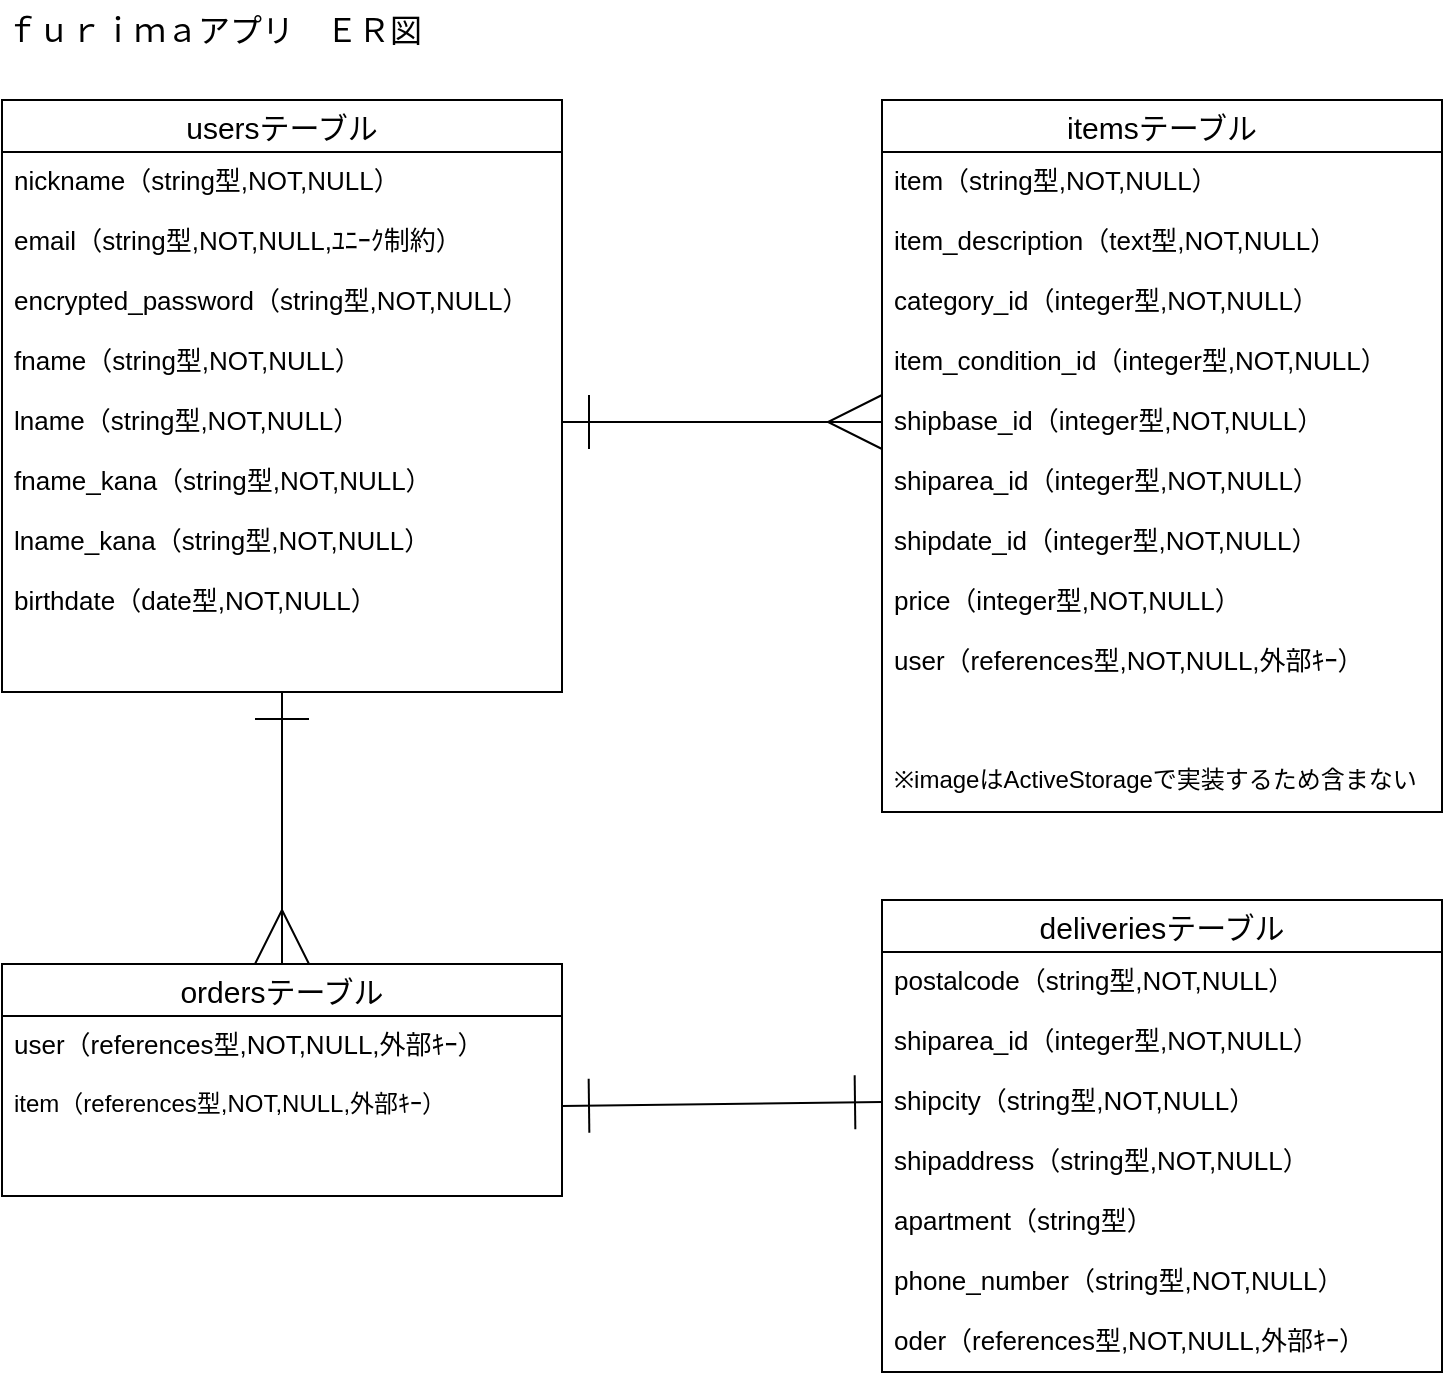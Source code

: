 <mxfile>
    <diagram id="BtwQTLx0f90h1iUq26De" name="ページ1">
        <mxGraphModel dx="983" dy="713" grid="1" gridSize="10" guides="1" tooltips="1" connect="1" arrows="1" fold="1" page="1" pageScale="1" pageWidth="827" pageHeight="1169" math="0" shadow="0">
            <root>
                <mxCell id="0"/>
                <mxCell id="1" parent="0"/>
                <mxCell id="46" style="edgeStyle=none;jumpSize=6;html=1;entryX=0.5;entryY=0;entryDx=0;entryDy=0;startArrow=ERone;startFill=0;endArrow=ERmany;endFill=0;startSize=25;endSize=25;" parent="1" source="2" target="23" edge="1">
                    <mxGeometry relative="1" as="geometry"/>
                </mxCell>
                <mxCell id="2" value="usersテーブル" style="swimlane;fontStyle=0;childLayout=stackLayout;horizontal=1;startSize=26;horizontalStack=0;resizeParent=1;resizeParentMax=0;resizeLast=0;collapsible=1;marginBottom=0;align=center;fontSize=15;" parent="1" vertex="1">
                    <mxGeometry x="40" y="80" width="280" height="296" as="geometry"/>
                </mxCell>
                <mxCell id="3" value="nickname（string型,NOT,NULL）" style="text;strokeColor=none;fillColor=none;spacingLeft=4;spacingRight=4;overflow=hidden;rotatable=0;points=[[0,0.5],[1,0.5]];portConstraint=eastwest;fontSize=13;" parent="2" vertex="1">
                    <mxGeometry y="26" width="280" height="30" as="geometry"/>
                </mxCell>
                <mxCell id="4" value="email（string型,NOT,NULL,ﾕﾆｰｸ制約）" style="text;strokeColor=none;fillColor=none;spacingLeft=4;spacingRight=4;overflow=hidden;rotatable=0;points=[[0,0.5],[1,0.5]];portConstraint=eastwest;fontSize=13;" parent="2" vertex="1">
                    <mxGeometry y="56" width="280" height="30" as="geometry"/>
                </mxCell>
                <mxCell id="5" value="encrypted_password（string型,NOT,NULL）" style="text;strokeColor=none;fillColor=none;spacingLeft=4;spacingRight=4;overflow=hidden;rotatable=0;points=[[0,0.5],[1,0.5]];portConstraint=eastwest;fontSize=13;" parent="2" vertex="1">
                    <mxGeometry y="86" width="280" height="30" as="geometry"/>
                </mxCell>
                <mxCell id="7" value="fname（string型,NOT,NULL）" style="text;strokeColor=none;fillColor=none;spacingLeft=4;spacingRight=4;overflow=hidden;rotatable=0;points=[[0,0.5],[1,0.5]];portConstraint=eastwest;fontSize=13;" parent="2" vertex="1">
                    <mxGeometry y="116" width="280" height="30" as="geometry"/>
                </mxCell>
                <mxCell id="6" value="lname（string型,NOT,NULL）" style="text;strokeColor=none;fillColor=none;spacingLeft=4;spacingRight=4;overflow=hidden;rotatable=0;points=[[0,0.5],[1,0.5]];portConstraint=eastwest;fontSize=13;" parent="2" vertex="1">
                    <mxGeometry y="146" width="280" height="30" as="geometry"/>
                </mxCell>
                <mxCell id="8" value="fname_kana（string型,NOT,NULL）" style="text;strokeColor=none;fillColor=none;spacingLeft=4;spacingRight=4;overflow=hidden;rotatable=0;points=[[0,0.5],[1,0.5]];portConstraint=eastwest;fontSize=13;" parent="2" vertex="1">
                    <mxGeometry y="176" width="280" height="30" as="geometry"/>
                </mxCell>
                <mxCell id="10" value="lname_kana（string型,NOT,NULL）" style="text;strokeColor=none;fillColor=none;spacingLeft=4;spacingRight=4;overflow=hidden;rotatable=0;points=[[0,0.5],[1,0.5]];portConstraint=eastwest;fontSize=13;" parent="2" vertex="1">
                    <mxGeometry y="206" width="280" height="30" as="geometry"/>
                </mxCell>
                <mxCell id="9" value="birthdate（date型,NOT,NULL）" style="text;strokeColor=none;fillColor=none;spacingLeft=4;spacingRight=4;overflow=hidden;rotatable=0;points=[[0,0.5],[1,0.5]];portConstraint=eastwest;fontSize=13;" parent="2" vertex="1">
                    <mxGeometry y="236" width="280" height="30" as="geometry"/>
                </mxCell>
                <mxCell id="39" style="text;strokeColor=none;fillColor=none;spacingLeft=4;spacingRight=4;overflow=hidden;rotatable=0;points=[[0,0.5],[1,0.5]];portConstraint=eastwest;fontSize=12;" parent="2" vertex="1">
                    <mxGeometry y="266" width="280" height="30" as="geometry"/>
                </mxCell>
                <mxCell id="11" value="itemsテーブル" style="swimlane;fontStyle=0;childLayout=stackLayout;horizontal=1;startSize=26;horizontalStack=0;resizeParent=1;resizeParentMax=0;resizeLast=0;collapsible=1;marginBottom=0;align=center;fontSize=15;" parent="1" vertex="1">
                    <mxGeometry x="480" y="80" width="280" height="356" as="geometry"/>
                </mxCell>
                <mxCell id="13" value="item（string型,NOT,NULL）" style="text;strokeColor=none;fillColor=none;spacingLeft=4;spacingRight=4;overflow=hidden;rotatable=0;points=[[0,0.5],[1,0.5]];portConstraint=eastwest;fontSize=13;" parent="11" vertex="1">
                    <mxGeometry y="26" width="280" height="30" as="geometry"/>
                </mxCell>
                <mxCell id="17" value="item_description（text型,NOT,NULL）" style="text;strokeColor=none;fillColor=none;spacingLeft=4;spacingRight=4;overflow=hidden;rotatable=0;points=[[0,0.5],[1,0.5]];portConstraint=eastwest;fontSize=13;" parent="11" vertex="1">
                    <mxGeometry y="56" width="280" height="30" as="geometry"/>
                </mxCell>
                <mxCell id="21" value="category_id（integer型,NOT,NULL）" style="text;strokeColor=none;fillColor=none;spacingLeft=4;spacingRight=4;overflow=hidden;rotatable=0;points=[[0,0.5],[1,0.5]];portConstraint=eastwest;fontSize=13;" parent="11" vertex="1">
                    <mxGeometry y="86" width="280" height="30" as="geometry"/>
                </mxCell>
                <mxCell id="20" value="item_condition_id（integer型,NOT,NULL）" style="text;strokeColor=none;fillColor=none;spacingLeft=4;spacingRight=4;overflow=hidden;rotatable=0;points=[[0,0.5],[1,0.5]];portConstraint=eastwest;fontSize=13;" parent="11" vertex="1">
                    <mxGeometry y="116" width="280" height="30" as="geometry"/>
                </mxCell>
                <mxCell id="19" value="shipbase_id（integer型,NOT,NULL）" style="text;strokeColor=none;fillColor=none;spacingLeft=4;spacingRight=4;overflow=hidden;rotatable=0;points=[[0,0.5],[1,0.5]];portConstraint=eastwest;fontSize=13;" parent="11" vertex="1">
                    <mxGeometry y="146" width="280" height="30" as="geometry"/>
                </mxCell>
                <mxCell id="18" value="shiparea_id（integer型,NOT,NULL）" style="text;strokeColor=none;fillColor=none;spacingLeft=4;spacingRight=4;overflow=hidden;rotatable=0;points=[[0,0.5],[1,0.5]];portConstraint=eastwest;fontSize=13;" parent="11" vertex="1">
                    <mxGeometry y="176" width="280" height="30" as="geometry"/>
                </mxCell>
                <mxCell id="16" value="shipdate_id（integer型,NOT,NULL）" style="text;strokeColor=none;fillColor=none;spacingLeft=4;spacingRight=4;overflow=hidden;rotatable=0;points=[[0,0.5],[1,0.5]];portConstraint=eastwest;fontSize=13;" parent="11" vertex="1">
                    <mxGeometry y="206" width="280" height="30" as="geometry"/>
                </mxCell>
                <mxCell id="15" value="price（integer型,NOT,NULL）" style="text;strokeColor=none;fillColor=none;spacingLeft=4;spacingRight=4;overflow=hidden;rotatable=0;points=[[0,0.5],[1,0.5]];portConstraint=eastwest;fontSize=13;" parent="11" vertex="1">
                    <mxGeometry y="236" width="280" height="30" as="geometry"/>
                </mxCell>
                <mxCell id="22" value="user（references型,NOT,NULL,外部ｷｰ）" style="text;strokeColor=none;fillColor=none;spacingLeft=4;spacingRight=4;overflow=hidden;rotatable=0;points=[[0,0.5],[1,0.5]];portConstraint=eastwest;fontSize=13;" parent="11" vertex="1">
                    <mxGeometry y="266" width="280" height="30" as="geometry"/>
                </mxCell>
                <mxCell id="53" style="text;strokeColor=none;fillColor=none;spacingLeft=4;spacingRight=4;overflow=hidden;rotatable=0;points=[[0,0.5],[1,0.5]];portConstraint=eastwest;fontSize=12;" parent="11" vertex="1">
                    <mxGeometry y="296" width="280" height="30" as="geometry"/>
                </mxCell>
                <mxCell id="52" value="※imageはActiveStorageで実装するため含まない" style="text;strokeColor=none;fillColor=none;spacingLeft=4;spacingRight=4;overflow=hidden;rotatable=0;points=[[0,0.5],[1,0.5]];portConstraint=eastwest;fontSize=12;" parent="11" vertex="1">
                    <mxGeometry y="326" width="280" height="30" as="geometry"/>
                </mxCell>
                <mxCell id="23" value="ordersテーブル" style="swimlane;fontStyle=0;childLayout=stackLayout;horizontal=1;startSize=26;horizontalStack=0;resizeParent=1;resizeParentMax=0;resizeLast=0;collapsible=1;marginBottom=0;align=center;fontSize=15;" parent="1" vertex="1">
                    <mxGeometry x="40" y="512" width="280" height="116" as="geometry"/>
                </mxCell>
                <mxCell id="24" value="user（references型,NOT,NULL,外部ｷｰ）" style="text;strokeColor=none;fillColor=none;spacingLeft=4;spacingRight=4;overflow=hidden;rotatable=0;points=[[0,0.5],[1,0.5]];portConstraint=eastwest;fontSize=13;" parent="23" vertex="1">
                    <mxGeometry y="26" width="280" height="30" as="geometry"/>
                </mxCell>
                <mxCell id="41" value="item（references型,NOT,NULL,外部ｷｰ）" style="text;strokeColor=none;fillColor=none;spacingLeft=4;spacingRight=4;overflow=hidden;rotatable=0;points=[[0,0.5],[1,0.5]];portConstraint=eastwest;fontSize=12;" parent="23" vertex="1">
                    <mxGeometry y="56" width="280" height="30" as="geometry"/>
                </mxCell>
                <mxCell id="42" style="text;strokeColor=none;fillColor=none;spacingLeft=4;spacingRight=4;overflow=hidden;rotatable=0;points=[[0,0.5],[1,0.5]];portConstraint=eastwest;fontSize=12;" parent="23" vertex="1">
                    <mxGeometry y="86" width="280" height="30" as="geometry"/>
                </mxCell>
                <mxCell id="27" value="deliveriesテーブル" style="swimlane;fontStyle=0;childLayout=stackLayout;horizontal=1;startSize=26;horizontalStack=0;resizeParent=1;resizeParentMax=0;resizeLast=0;collapsible=1;marginBottom=0;align=center;fontSize=15;" parent="1" vertex="1">
                    <mxGeometry x="480" y="480" width="280" height="236" as="geometry"/>
                </mxCell>
                <mxCell id="28" value="postalcode（string型,NOT,NULL）" style="text;strokeColor=none;fillColor=none;spacingLeft=4;spacingRight=4;overflow=hidden;rotatable=0;points=[[0,0.5],[1,0.5]];portConstraint=eastwest;fontSize=13;" parent="27" vertex="1">
                    <mxGeometry y="26" width="280" height="30" as="geometry"/>
                </mxCell>
                <mxCell id="29" value="shiparea_id（integer型,NOT,NULL）" style="text;strokeColor=none;fillColor=none;spacingLeft=4;spacingRight=4;overflow=hidden;rotatable=0;points=[[0,0.5],[1,0.5]];portConstraint=eastwest;fontSize=13;" parent="27" vertex="1">
                    <mxGeometry y="56" width="280" height="30" as="geometry"/>
                </mxCell>
                <mxCell id="35" value="shipcity（string型,NOT,NULL）" style="text;strokeColor=none;fillColor=none;spacingLeft=4;spacingRight=4;overflow=hidden;rotatable=0;points=[[0,0.5],[1,0.5]];portConstraint=eastwest;fontSize=13;" parent="27" vertex="1">
                    <mxGeometry y="86" width="280" height="30" as="geometry"/>
                </mxCell>
                <mxCell id="34" value="shipaddress（string型,NOT,NULL）" style="text;strokeColor=none;fillColor=none;spacingLeft=4;spacingRight=4;overflow=hidden;rotatable=0;points=[[0,0.5],[1,0.5]];portConstraint=eastwest;fontSize=13;" parent="27" vertex="1">
                    <mxGeometry y="116" width="280" height="30" as="geometry"/>
                </mxCell>
                <mxCell id="33" value="apartment（string型）" style="text;strokeColor=none;fillColor=none;spacingLeft=4;spacingRight=4;overflow=hidden;rotatable=0;points=[[0,0.5],[1,0.5]];portConstraint=eastwest;fontSize=13;" parent="27" vertex="1">
                    <mxGeometry y="146" width="280" height="30" as="geometry"/>
                </mxCell>
                <mxCell id="32" value="phone_number（string型,NOT,NULL）" style="text;strokeColor=none;fillColor=none;spacingLeft=4;spacingRight=4;overflow=hidden;rotatable=0;points=[[0,0.5],[1,0.5]];portConstraint=eastwest;fontSize=13;" parent="27" vertex="1">
                    <mxGeometry y="176" width="280" height="30" as="geometry"/>
                </mxCell>
                <mxCell id="31" value="oder（references型,NOT,NULL,外部ｷｰ）" style="text;strokeColor=none;fillColor=none;spacingLeft=4;spacingRight=4;overflow=hidden;rotatable=0;points=[[0,0.5],[1,0.5]];portConstraint=eastwest;fontSize=13;" parent="27" vertex="1">
                    <mxGeometry y="206" width="280" height="30" as="geometry"/>
                </mxCell>
                <mxCell id="44" style="edgeStyle=none;html=1;exitX=1;exitY=0.5;exitDx=0;exitDy=0;entryX=0;entryY=0.5;entryDx=0;entryDy=0;endArrow=ERmany;endFill=0;startArrow=ERone;startFill=0;jumpSize=6;endSize=25;startSize=25;" parent="1" source="6" target="19" edge="1">
                    <mxGeometry relative="1" as="geometry"/>
                </mxCell>
                <mxCell id="48" style="edgeStyle=none;jumpSize=6;html=1;exitX=1;exitY=0.5;exitDx=0;exitDy=0;entryX=0;entryY=0.5;entryDx=0;entryDy=0;startArrow=ERone;startFill=0;endArrow=ERone;endFill=0;startSize=25;endSize=25;" parent="1" source="41" target="35" edge="1">
                    <mxGeometry relative="1" as="geometry"/>
                </mxCell>
                <mxCell id="51" value="ｆｕｒｉｍａアプリ　ＥＲ図" style="text;html=1;strokeColor=none;fillColor=none;align=left;verticalAlign=middle;whiteSpace=wrap;rounded=0;fontSize=16;" parent="1" vertex="1">
                    <mxGeometry x="40" y="30" width="310" height="30" as="geometry"/>
                </mxCell>
            </root>
        </mxGraphModel>
    </diagram>
</mxfile>
